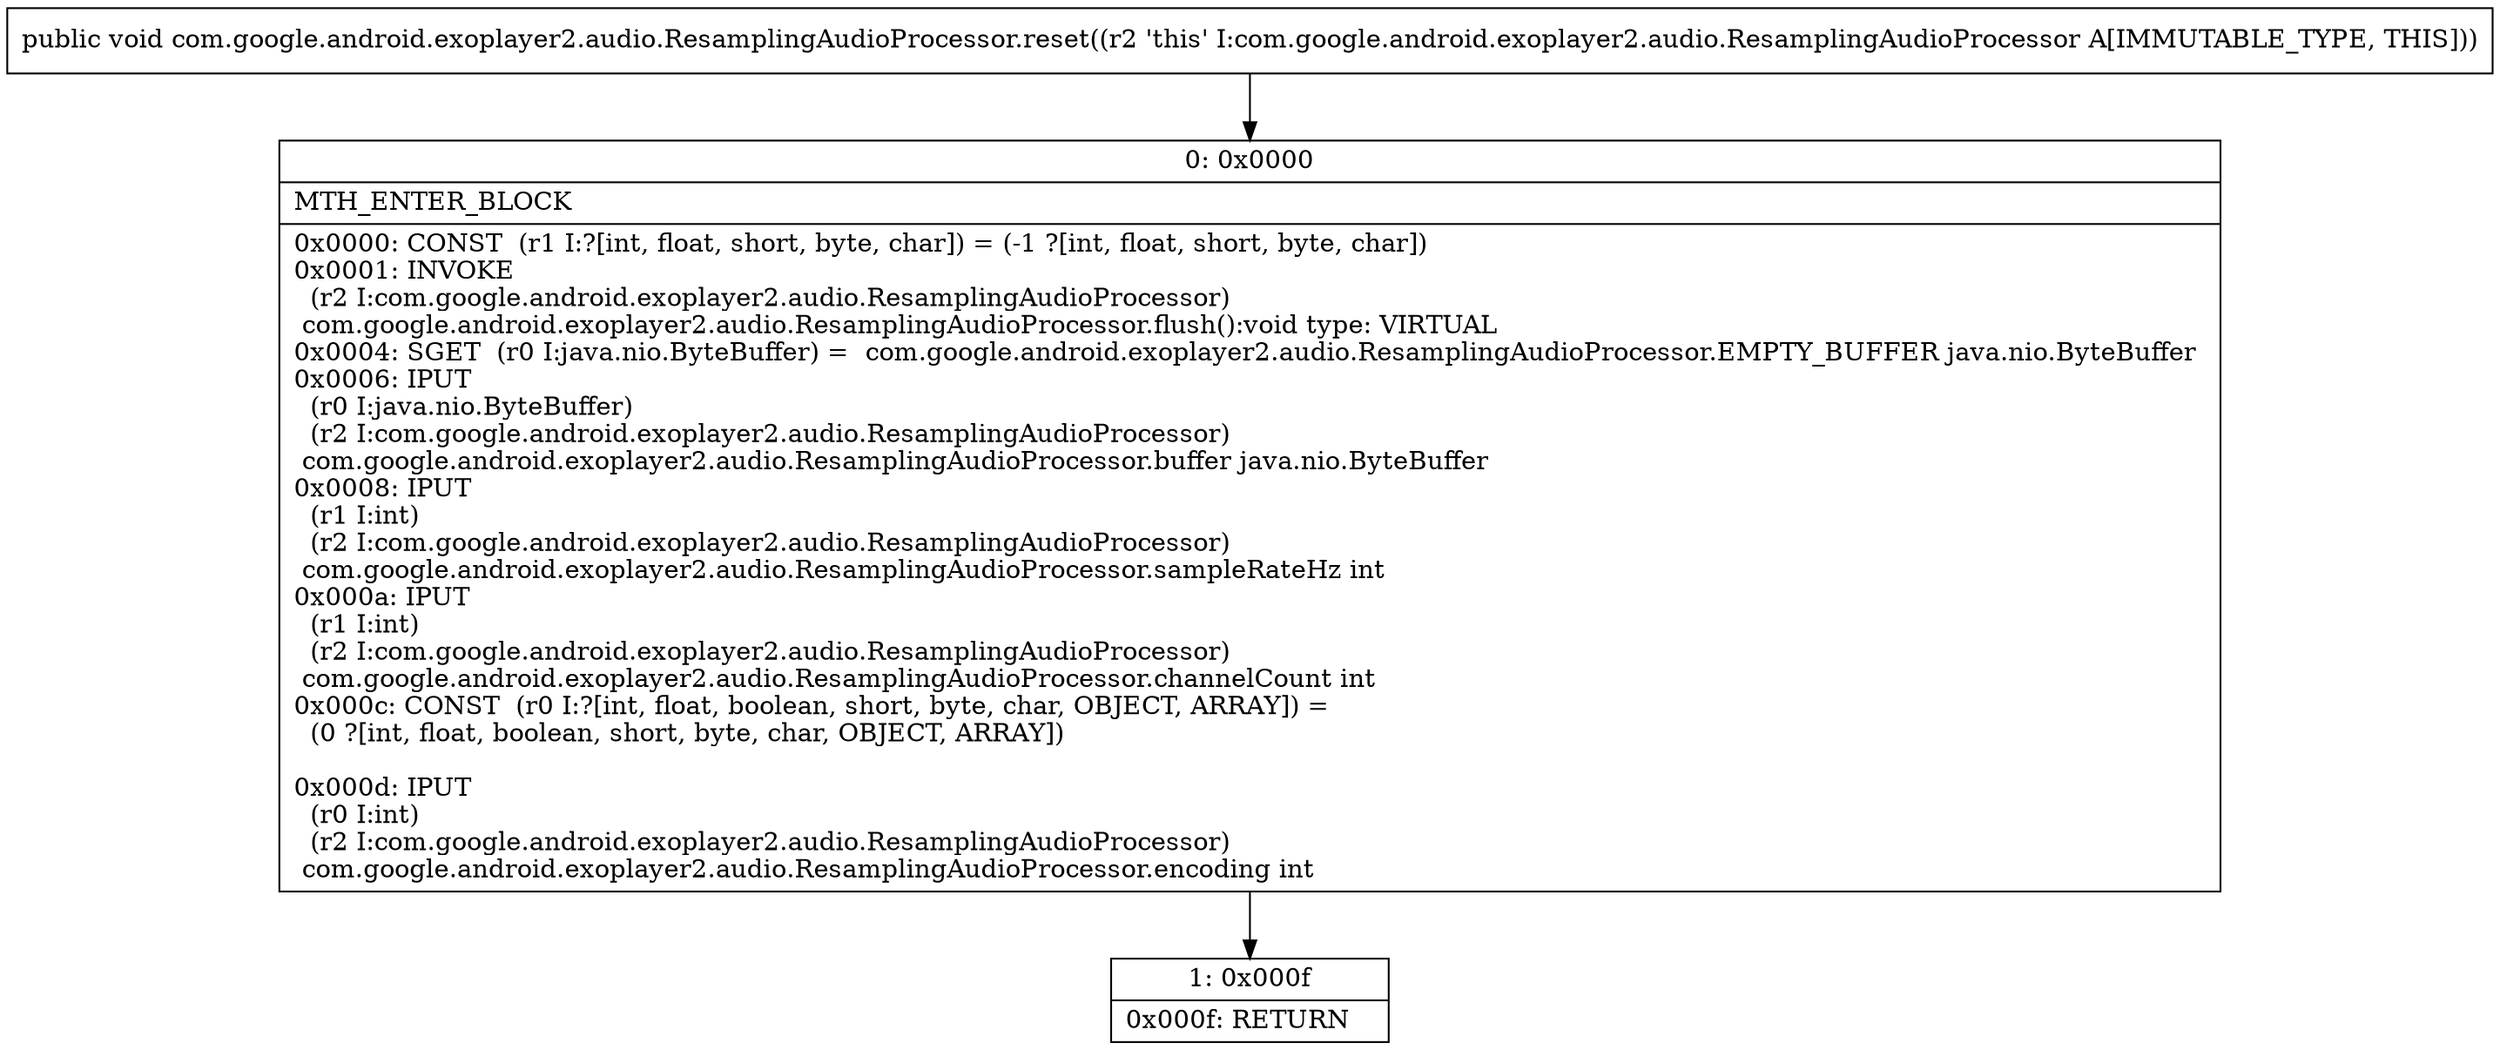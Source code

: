 digraph "CFG forcom.google.android.exoplayer2.audio.ResamplingAudioProcessor.reset()V" {
Node_0 [shape=record,label="{0\:\ 0x0000|MTH_ENTER_BLOCK\l|0x0000: CONST  (r1 I:?[int, float, short, byte, char]) = (\-1 ?[int, float, short, byte, char]) \l0x0001: INVOKE  \l  (r2 I:com.google.android.exoplayer2.audio.ResamplingAudioProcessor)\l com.google.android.exoplayer2.audio.ResamplingAudioProcessor.flush():void type: VIRTUAL \l0x0004: SGET  (r0 I:java.nio.ByteBuffer) =  com.google.android.exoplayer2.audio.ResamplingAudioProcessor.EMPTY_BUFFER java.nio.ByteBuffer \l0x0006: IPUT  \l  (r0 I:java.nio.ByteBuffer)\l  (r2 I:com.google.android.exoplayer2.audio.ResamplingAudioProcessor)\l com.google.android.exoplayer2.audio.ResamplingAudioProcessor.buffer java.nio.ByteBuffer \l0x0008: IPUT  \l  (r1 I:int)\l  (r2 I:com.google.android.exoplayer2.audio.ResamplingAudioProcessor)\l com.google.android.exoplayer2.audio.ResamplingAudioProcessor.sampleRateHz int \l0x000a: IPUT  \l  (r1 I:int)\l  (r2 I:com.google.android.exoplayer2.audio.ResamplingAudioProcessor)\l com.google.android.exoplayer2.audio.ResamplingAudioProcessor.channelCount int \l0x000c: CONST  (r0 I:?[int, float, boolean, short, byte, char, OBJECT, ARRAY]) = \l  (0 ?[int, float, boolean, short, byte, char, OBJECT, ARRAY])\l \l0x000d: IPUT  \l  (r0 I:int)\l  (r2 I:com.google.android.exoplayer2.audio.ResamplingAudioProcessor)\l com.google.android.exoplayer2.audio.ResamplingAudioProcessor.encoding int \l}"];
Node_1 [shape=record,label="{1\:\ 0x000f|0x000f: RETURN   \l}"];
MethodNode[shape=record,label="{public void com.google.android.exoplayer2.audio.ResamplingAudioProcessor.reset((r2 'this' I:com.google.android.exoplayer2.audio.ResamplingAudioProcessor A[IMMUTABLE_TYPE, THIS])) }"];
MethodNode -> Node_0;
Node_0 -> Node_1;
}

